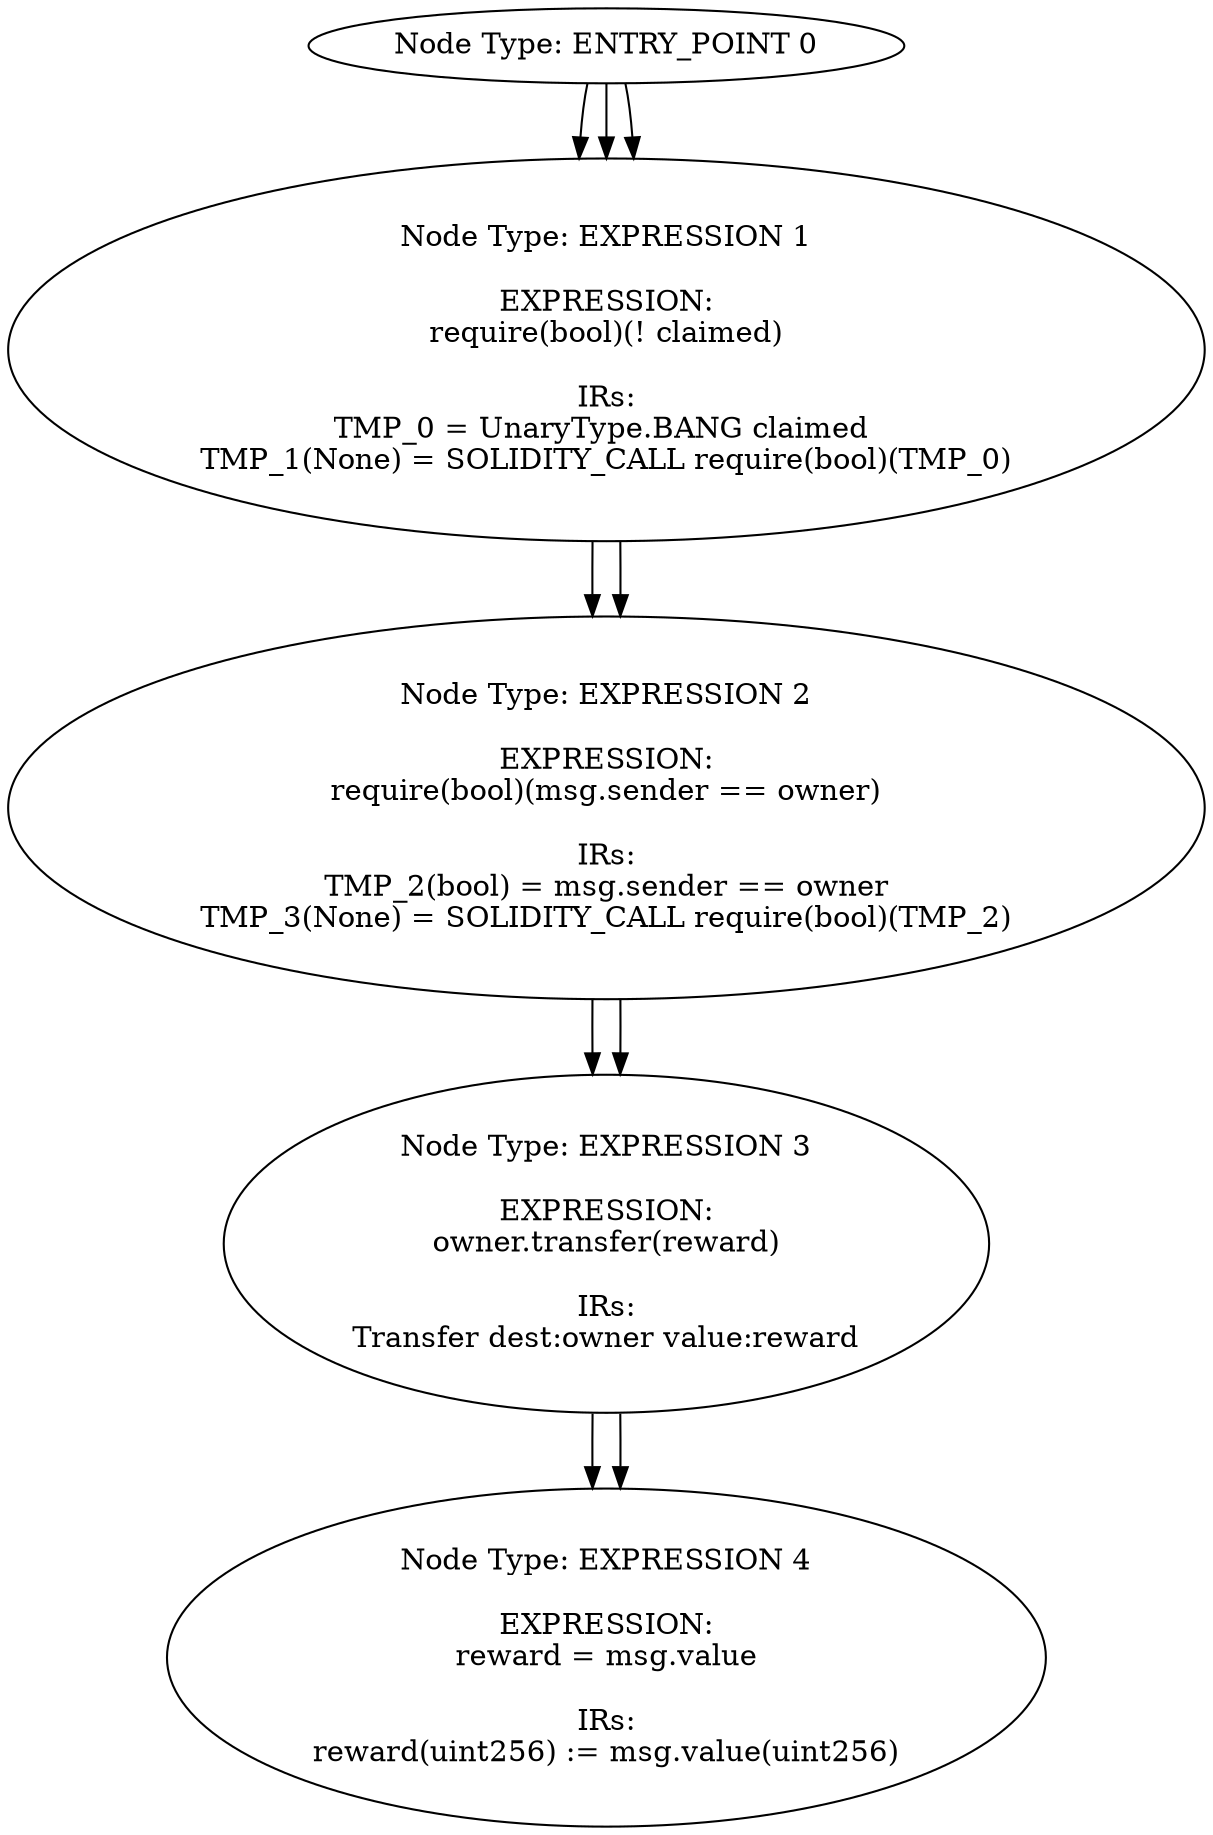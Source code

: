 digraph CFG {
0[label="Node Type: ENTRY_POINT 0
"];
0->1;
1[label="Node Type: EXPRESSION 1

EXPRESSION:
require(bool)(! claimed)

IRs:
TMP_5 = UnaryType.BANG claimed 
TMP_6(None) = SOLIDITY_CALL require(bool)(TMP_5)"];
1->2;
2[label="Node Type: EXPRESSION 2

EXPRESSION:
require(bool)(submission < 10)

IRs:
TMP_7(bool) = submission < 10
TMP_8(None) = SOLIDITY_CALL require(bool)(TMP_7)"];
2->3;
3[label="Node Type: EXPRESSION 3

EXPRESSION:
msg.sender.transfer(reward)

IRs:
Transfer dest:msg.sender value:reward"];
3->4;
4[label="Node Type: EXPRESSION 4

EXPRESSION:
claimed = true

IRs:
claimed(bool) := True(bool)"];
0[label="Node Type: ENTRY_POINT 0
"];
0->1;
1[label="Node Type: EXPRESSION 1

EXPRESSION:
owner = msg.sender

IRs:
owner(address) := msg.sender(address)"];
0[label="Node Type: ENTRY_POINT 0
"];
0->1;
1[label="Node Type: EXPRESSION 1

EXPRESSION:
require(bool)(! claimed)

IRs:
TMP_0 = UnaryType.BANG claimed 
TMP_1(None) = SOLIDITY_CALL require(bool)(TMP_0)"];
1->2;
2[label="Node Type: EXPRESSION 2

EXPRESSION:
require(bool)(msg.sender == owner)

IRs:
TMP_2(bool) = msg.sender == owner
TMP_3(None) = SOLIDITY_CALL require(bool)(TMP_2)"];
2->3;
3[label="Node Type: EXPRESSION 3

EXPRESSION:
owner.transfer(reward)

IRs:
Transfer dest:owner value:reward"];
3->4;
4[label="Node Type: EXPRESSION 4

EXPRESSION:
reward = msg.value

IRs:
reward(uint256) := msg.value(uint256)"];
}
